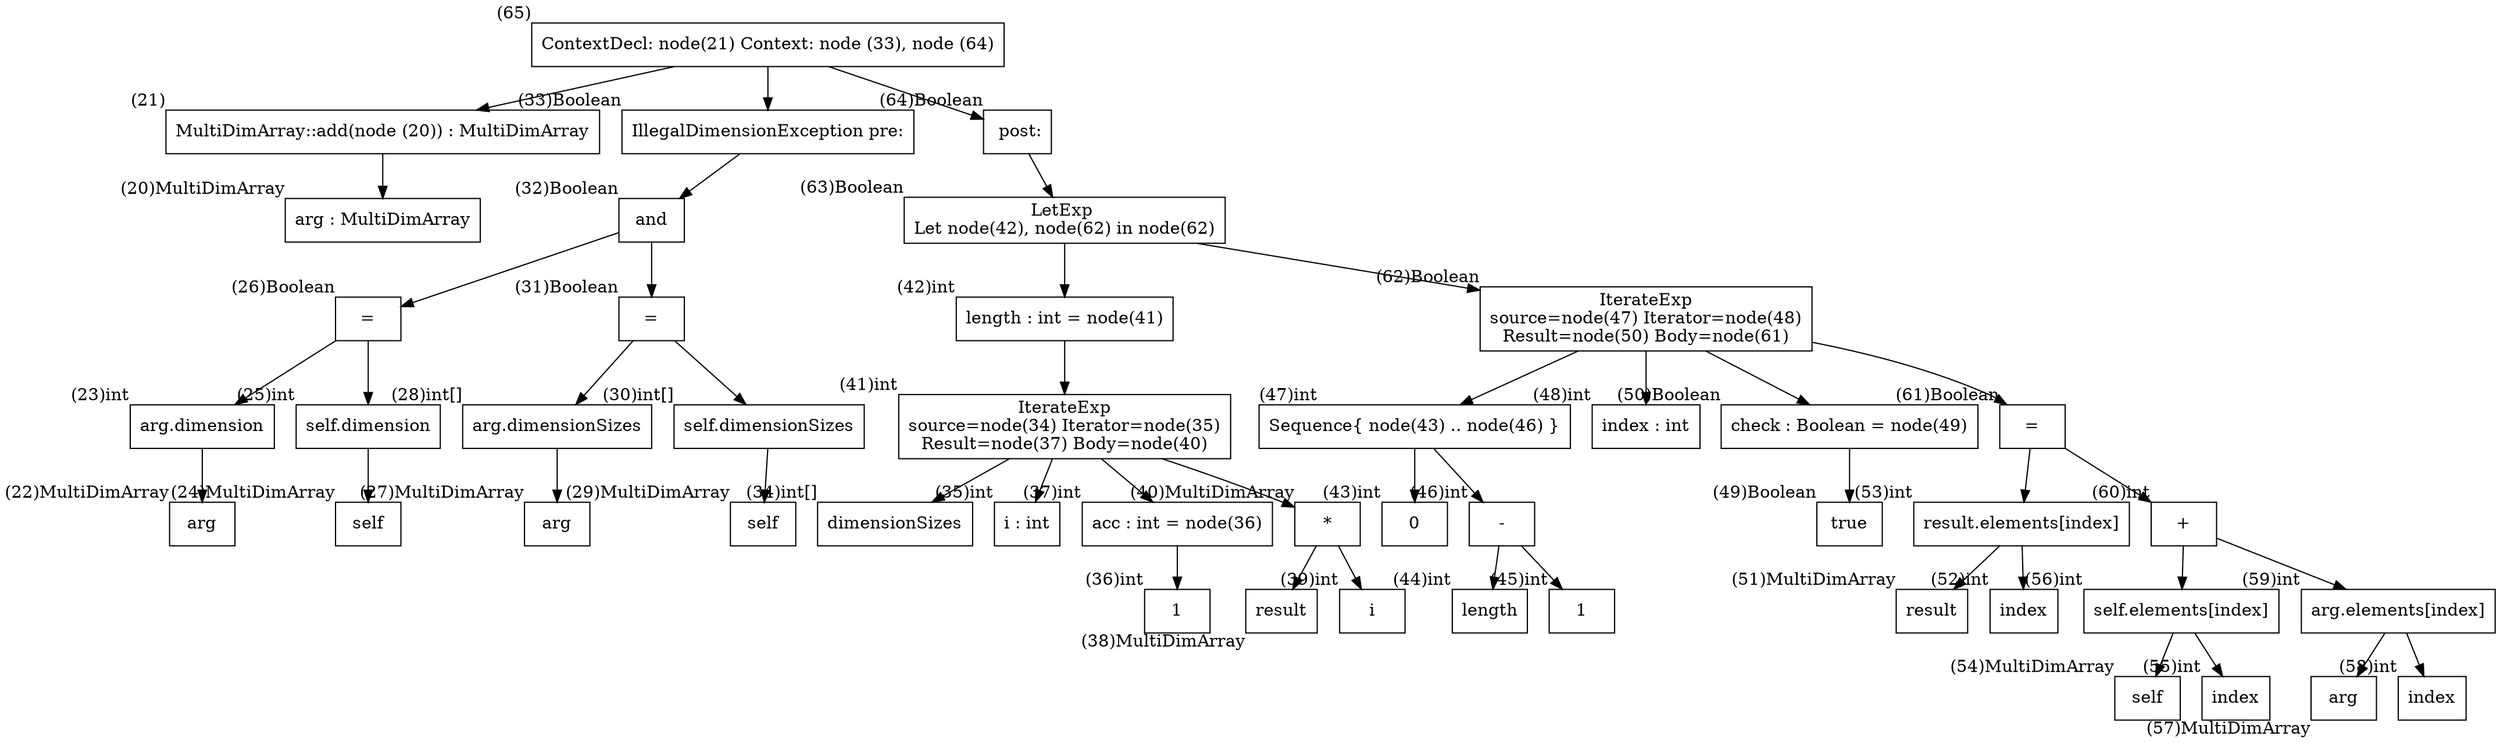 digraph AST {
  node [shape=box];
  n65 [label="ContextDecl: node(21) Context: node (33), node (64)", xlabel="(65)"];
  n65 -> n21;
  n65 -> n33;
  n65 -> n64;
  n21 [label="MultiDimArray::add(node (20)) : MultiDimArray", xlabel="(21)"];
  n21 -> n20;
  n33 [label="IllegalDimensionException pre:", xlabel="(33)Boolean"];
  n33 -> n32;
  n64 [label=" post:", xlabel="(64)Boolean"];
  n64 -> n63;
  n20 [label="arg : MultiDimArray", xlabel="(20)MultiDimArray"];
  n32 [label="and", xlabel="(32)Boolean"];
  n32 -> n26;
  n32 -> n31;
  n63 [label="LetExp 
Let node(42), node(62) in node(62)", xlabel="(63)Boolean"];
  n63 -> n42;
  n63 -> n62;
  n26 [label="=", xlabel="(26)Boolean"];
  n26 -> n23;
  n26 -> n25;
  n31 [label="=", xlabel="(31)Boolean"];
  n31 -> n28;
  n31 -> n30;
  n42 [label="length : int = node(41)", xlabel="(42)int"];
  n42 -> n41;
  n62 [label="IterateExp
source=node(47) Iterator=node(48)
Result=node(50) Body=node(61)", xlabel="(62)Boolean"];
  n62 -> n47;
  n62 -> n48;
  n62 -> n50;
  n62 -> n61;
  n23 [label="arg.dimension", xlabel="(23)int"];
  n23 -> n22;
  n25 [label="self.dimension", xlabel="(25)int"];
  n25 -> n24;
  n28 [label="arg.dimensionSizes", xlabel="(28)int[]"];
  n28 -> n27;
  n30 [label="self.dimensionSizes", xlabel="(30)int[]"];
  n30 -> n29;
  n41 [label="IterateExp
source=node(34) Iterator=node(35)
Result=node(37) Body=node(40)", xlabel="(41)int"];
  n41 -> n34;
  n41 -> n35;
  n41 -> n37;
  n41 -> n40;
  n47 [label="Sequence{ node(43) .. node(46) }", xlabel="(47)int"];
  n47 -> n43;
  n47 -> n46;
  n48 [label="index : int", xlabel="(48)int"];
  n50 [label="check : Boolean = node(49)", xlabel="(50)Boolean"];
  n50 -> n49;
  n61 [label="=", xlabel="(61)Boolean"];
  n61 -> n53;
  n61 -> n60;
  n22 [label="arg", xlabel="(22)MultiDimArray"];
  n24 [label="self", xlabel="(24)MultiDimArray"];
  n27 [label="arg", xlabel="(27)MultiDimArray"];
  n29 [label="self", xlabel="(29)MultiDimArray"];
  n34 [label="dimensionSizes", xlabel="(34)int[]"];
  n35 [label="i : int", xlabel="(35)int"];
  n37 [label="acc : int = node(36)", xlabel="(37)int"];
  n37 -> n36;
  n40 [label="*", xlabel="(40)MultiDimArray"];
  n40 -> n38;
  n40 -> n39;
  n43 [label="0", xlabel="(43)int"];
  n46 [label="-", xlabel="(46)int"];
  n46 -> n44;
  n46 -> n45;
  n49 [label="true", xlabel="(49)Boolean"];
  n53 [label="result.elements[index]", xlabel="(53)int"];
  n53 -> n51;
  n53 -> n52;
  n60 [label="+", xlabel="(60)int"];
  n60 -> n56;
  n60 -> n59;
  n36 [label="1", xlabel="(36)int"];
  n38 [label="result", xlabel="(38)MultiDimArray"];
  n39 [label="i", xlabel="(39)int"];
  n44 [label="length", xlabel="(44)int"];
  n45 [label="1", xlabel="(45)int"];
  n51 [label="result", xlabel="(51)MultiDimArray"];
  n52 [label="index", xlabel="(52)int"];
  n56 [label="self.elements[index]", xlabel="(56)int"];
  n56 -> n54;
  n56 -> n55;
  n59 [label="arg.elements[index]", xlabel="(59)int"];
  n59 -> n57;
  n59 -> n58;
  n54 [label="self", xlabel="(54)MultiDimArray"];
  n55 [label="index", xlabel="(55)int"];
  n57 [label="arg", xlabel="(57)MultiDimArray"];
  n58 [label="index", xlabel="(58)int"];
}
